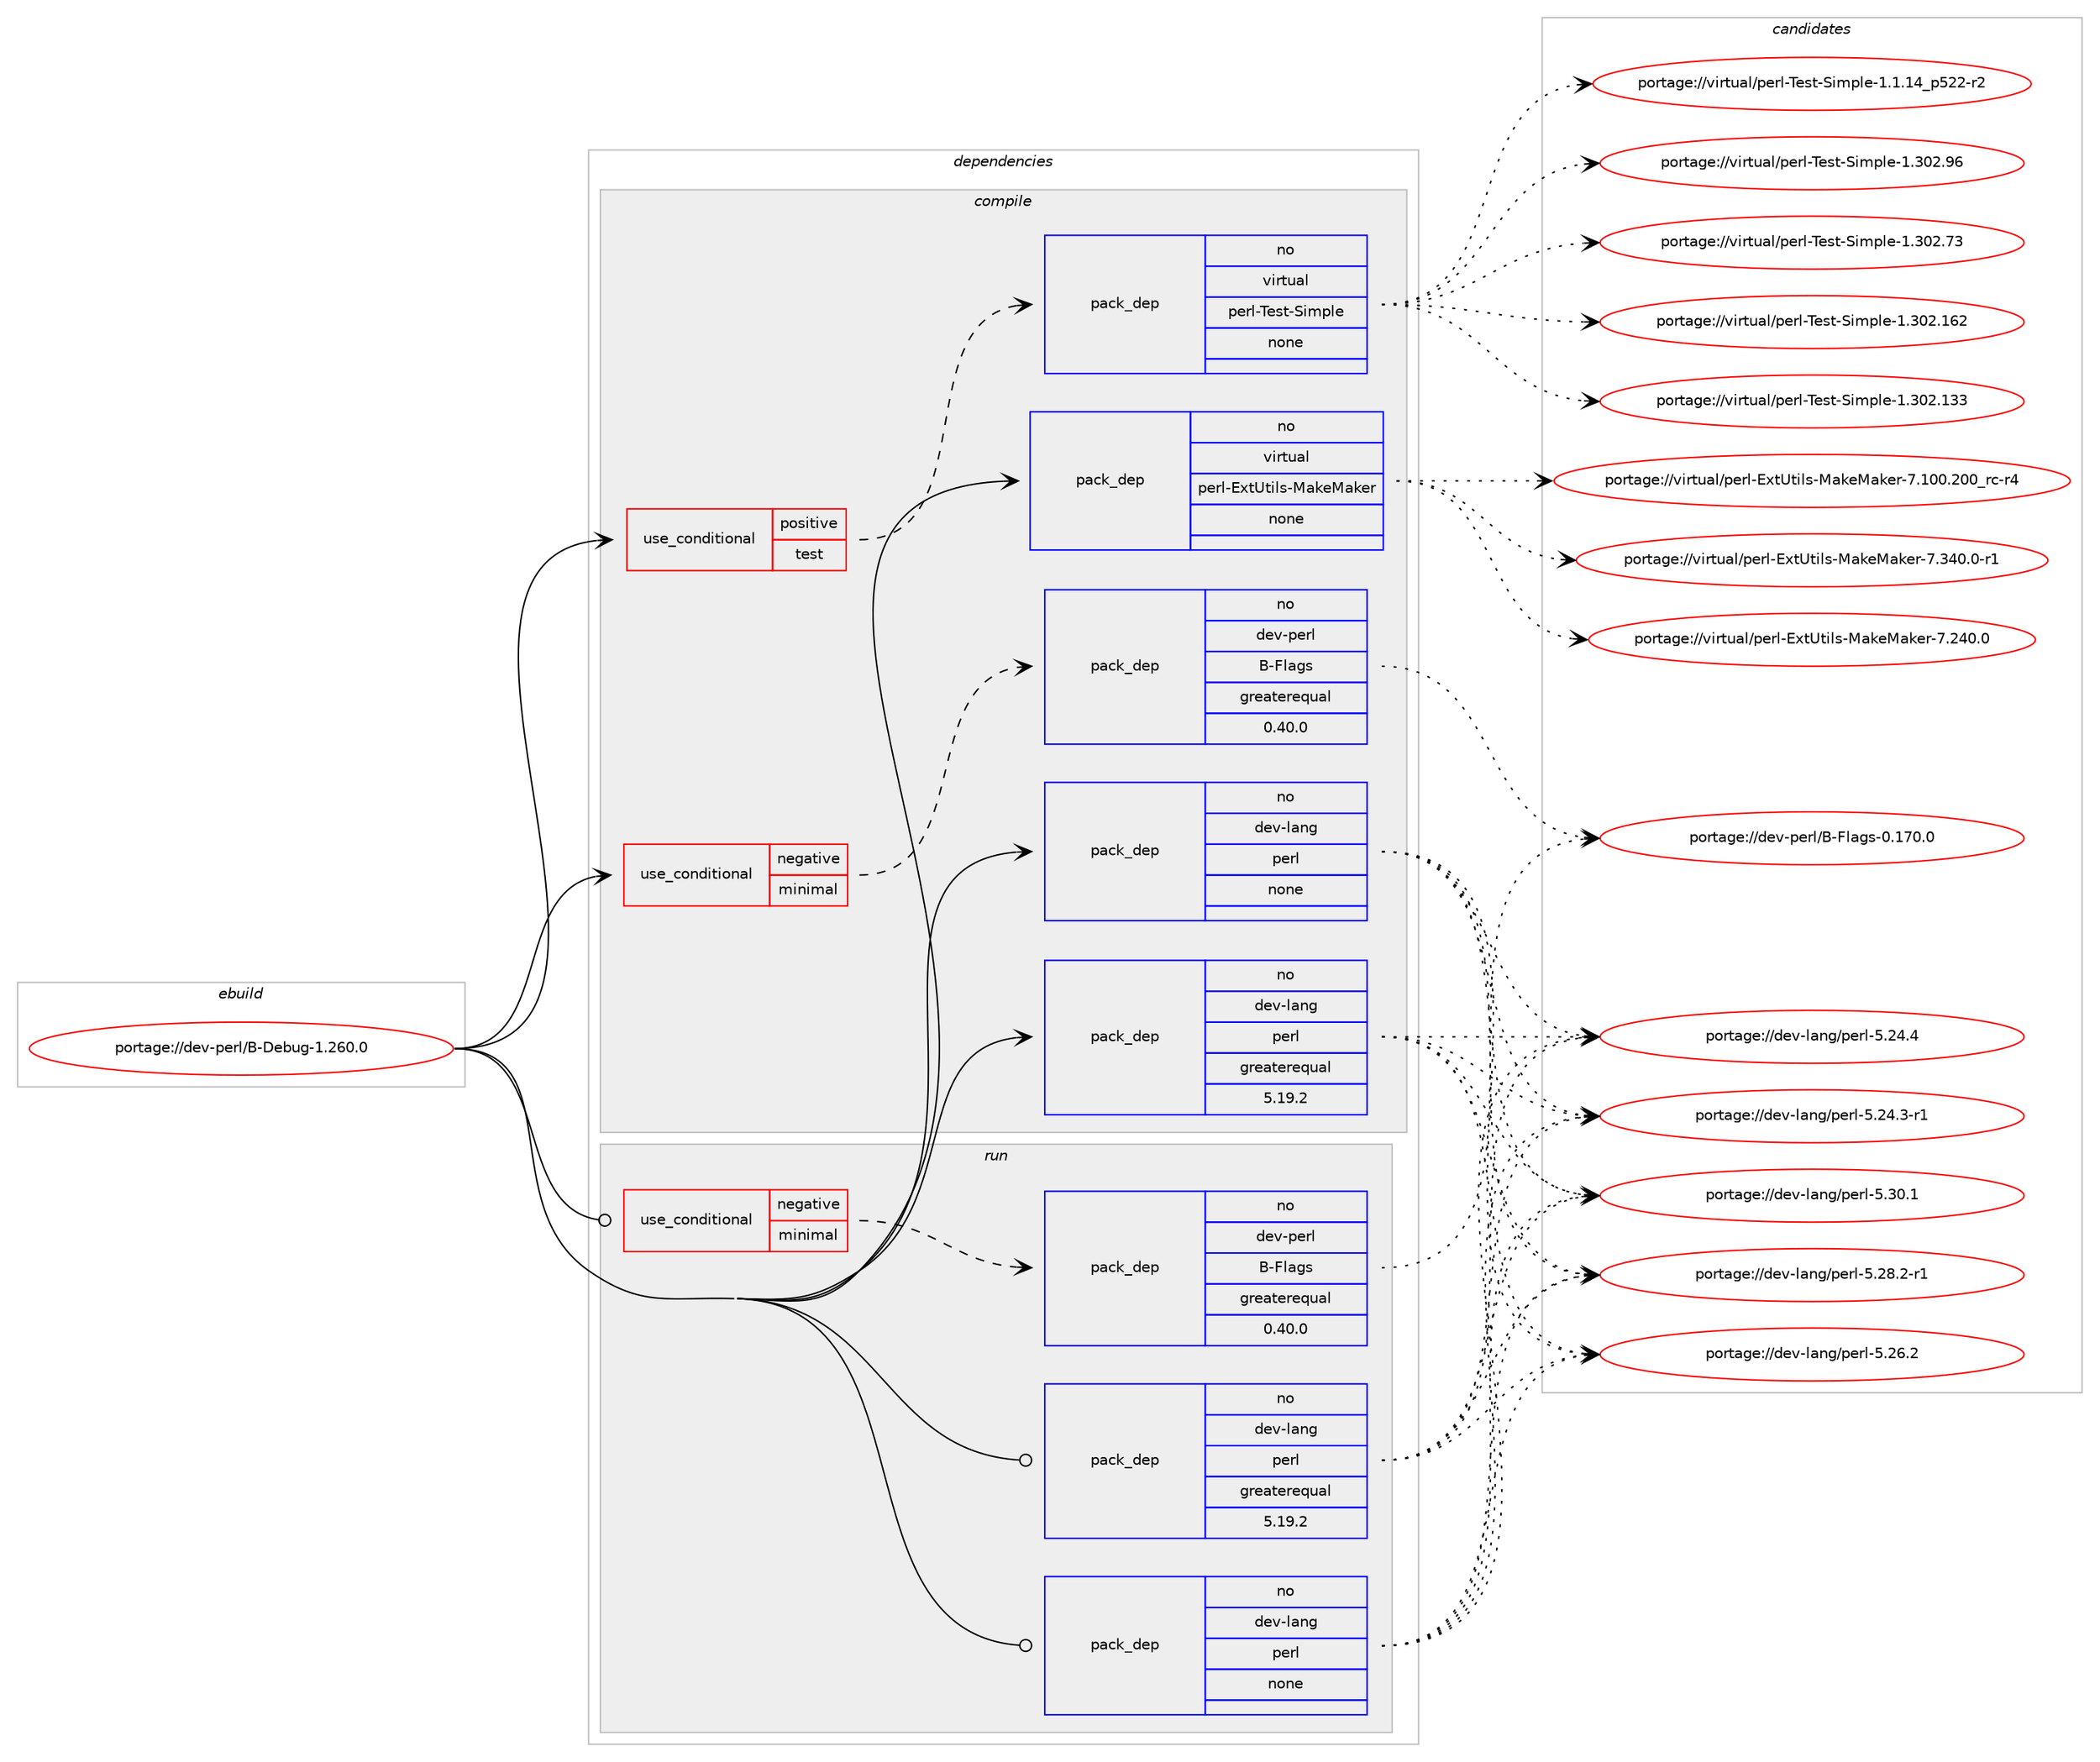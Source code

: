 digraph prolog {

# *************
# Graph options
# *************

newrank=true;
concentrate=true;
compound=true;
graph [rankdir=LR,fontname=Helvetica,fontsize=10,ranksep=1.5];#, ranksep=2.5, nodesep=0.2];
edge  [arrowhead=vee];
node  [fontname=Helvetica,fontsize=10];

# **********
# The ebuild
# **********

subgraph cluster_leftcol {
color=gray;
label=<<i>ebuild</i>>;
id [label="portage://dev-perl/B-Debug-1.260.0", color=red, width=4, href="../dev-perl/B-Debug-1.260.0.svg"];
}

# ****************
# The dependencies
# ****************

subgraph cluster_midcol {
color=gray;
label=<<i>dependencies</i>>;
subgraph cluster_compile {
fillcolor="#eeeeee";
style=filled;
label=<<i>compile</i>>;
subgraph cond122696 {
dependency499859 [label=<<TABLE BORDER="0" CELLBORDER="1" CELLSPACING="0" CELLPADDING="4"><TR><TD ROWSPAN="3" CELLPADDING="10">use_conditional</TD></TR><TR><TD>negative</TD></TR><TR><TD>minimal</TD></TR></TABLE>>, shape=none, color=red];
subgraph pack372060 {
dependency499860 [label=<<TABLE BORDER="0" CELLBORDER="1" CELLSPACING="0" CELLPADDING="4" WIDTH="220"><TR><TD ROWSPAN="6" CELLPADDING="30">pack_dep</TD></TR><TR><TD WIDTH="110">no</TD></TR><TR><TD>dev-perl</TD></TR><TR><TD>B-Flags</TD></TR><TR><TD>greaterequal</TD></TR><TR><TD>0.40.0</TD></TR></TABLE>>, shape=none, color=blue];
}
dependency499859:e -> dependency499860:w [weight=20,style="dashed",arrowhead="vee"];
}
id:e -> dependency499859:w [weight=20,style="solid",arrowhead="vee"];
subgraph cond122697 {
dependency499861 [label=<<TABLE BORDER="0" CELLBORDER="1" CELLSPACING="0" CELLPADDING="4"><TR><TD ROWSPAN="3" CELLPADDING="10">use_conditional</TD></TR><TR><TD>positive</TD></TR><TR><TD>test</TD></TR></TABLE>>, shape=none, color=red];
subgraph pack372061 {
dependency499862 [label=<<TABLE BORDER="0" CELLBORDER="1" CELLSPACING="0" CELLPADDING="4" WIDTH="220"><TR><TD ROWSPAN="6" CELLPADDING="30">pack_dep</TD></TR><TR><TD WIDTH="110">no</TD></TR><TR><TD>virtual</TD></TR><TR><TD>perl-Test-Simple</TD></TR><TR><TD>none</TD></TR><TR><TD></TD></TR></TABLE>>, shape=none, color=blue];
}
dependency499861:e -> dependency499862:w [weight=20,style="dashed",arrowhead="vee"];
}
id:e -> dependency499861:w [weight=20,style="solid",arrowhead="vee"];
subgraph pack372062 {
dependency499863 [label=<<TABLE BORDER="0" CELLBORDER="1" CELLSPACING="0" CELLPADDING="4" WIDTH="220"><TR><TD ROWSPAN="6" CELLPADDING="30">pack_dep</TD></TR><TR><TD WIDTH="110">no</TD></TR><TR><TD>dev-lang</TD></TR><TR><TD>perl</TD></TR><TR><TD>greaterequal</TD></TR><TR><TD>5.19.2</TD></TR></TABLE>>, shape=none, color=blue];
}
id:e -> dependency499863:w [weight=20,style="solid",arrowhead="vee"];
subgraph pack372063 {
dependency499864 [label=<<TABLE BORDER="0" CELLBORDER="1" CELLSPACING="0" CELLPADDING="4" WIDTH="220"><TR><TD ROWSPAN="6" CELLPADDING="30">pack_dep</TD></TR><TR><TD WIDTH="110">no</TD></TR><TR><TD>dev-lang</TD></TR><TR><TD>perl</TD></TR><TR><TD>none</TD></TR><TR><TD></TD></TR></TABLE>>, shape=none, color=blue];
}
id:e -> dependency499864:w [weight=20,style="solid",arrowhead="vee"];
subgraph pack372064 {
dependency499865 [label=<<TABLE BORDER="0" CELLBORDER="1" CELLSPACING="0" CELLPADDING="4" WIDTH="220"><TR><TD ROWSPAN="6" CELLPADDING="30">pack_dep</TD></TR><TR><TD WIDTH="110">no</TD></TR><TR><TD>virtual</TD></TR><TR><TD>perl-ExtUtils-MakeMaker</TD></TR><TR><TD>none</TD></TR><TR><TD></TD></TR></TABLE>>, shape=none, color=blue];
}
id:e -> dependency499865:w [weight=20,style="solid",arrowhead="vee"];
}
subgraph cluster_compileandrun {
fillcolor="#eeeeee";
style=filled;
label=<<i>compile and run</i>>;
}
subgraph cluster_run {
fillcolor="#eeeeee";
style=filled;
label=<<i>run</i>>;
subgraph cond122698 {
dependency499866 [label=<<TABLE BORDER="0" CELLBORDER="1" CELLSPACING="0" CELLPADDING="4"><TR><TD ROWSPAN="3" CELLPADDING="10">use_conditional</TD></TR><TR><TD>negative</TD></TR><TR><TD>minimal</TD></TR></TABLE>>, shape=none, color=red];
subgraph pack372065 {
dependency499867 [label=<<TABLE BORDER="0" CELLBORDER="1" CELLSPACING="0" CELLPADDING="4" WIDTH="220"><TR><TD ROWSPAN="6" CELLPADDING="30">pack_dep</TD></TR><TR><TD WIDTH="110">no</TD></TR><TR><TD>dev-perl</TD></TR><TR><TD>B-Flags</TD></TR><TR><TD>greaterequal</TD></TR><TR><TD>0.40.0</TD></TR></TABLE>>, shape=none, color=blue];
}
dependency499866:e -> dependency499867:w [weight=20,style="dashed",arrowhead="vee"];
}
id:e -> dependency499866:w [weight=20,style="solid",arrowhead="odot"];
subgraph pack372066 {
dependency499868 [label=<<TABLE BORDER="0" CELLBORDER="1" CELLSPACING="0" CELLPADDING="4" WIDTH="220"><TR><TD ROWSPAN="6" CELLPADDING="30">pack_dep</TD></TR><TR><TD WIDTH="110">no</TD></TR><TR><TD>dev-lang</TD></TR><TR><TD>perl</TD></TR><TR><TD>greaterequal</TD></TR><TR><TD>5.19.2</TD></TR></TABLE>>, shape=none, color=blue];
}
id:e -> dependency499868:w [weight=20,style="solid",arrowhead="odot"];
subgraph pack372067 {
dependency499869 [label=<<TABLE BORDER="0" CELLBORDER="1" CELLSPACING="0" CELLPADDING="4" WIDTH="220"><TR><TD ROWSPAN="6" CELLPADDING="30">pack_dep</TD></TR><TR><TD WIDTH="110">no</TD></TR><TR><TD>dev-lang</TD></TR><TR><TD>perl</TD></TR><TR><TD>none</TD></TR><TR><TD></TD></TR></TABLE>>, shape=none, color=blue];
}
id:e -> dependency499869:w [weight=20,style="solid",arrowhead="odot"];
}
}

# **************
# The candidates
# **************

subgraph cluster_choices {
rank=same;
color=gray;
label=<<i>candidates</i>>;

subgraph choice372060 {
color=black;
nodesep=1;
choice1001011184511210111410847664570108971031154548464955484648 [label="portage://dev-perl/B-Flags-0.170.0", color=red, width=4,href="../dev-perl/B-Flags-0.170.0.svg"];
dependency499860:e -> choice1001011184511210111410847664570108971031154548464955484648:w [style=dotted,weight="100"];
}
subgraph choice372061 {
color=black;
nodesep=1;
choice118105114116117971084711210111410845841011151164583105109112108101454946514850465754 [label="portage://virtual/perl-Test-Simple-1.302.96", color=red, width=4,href="../virtual/perl-Test-Simple-1.302.96.svg"];
choice118105114116117971084711210111410845841011151164583105109112108101454946514850465551 [label="portage://virtual/perl-Test-Simple-1.302.73", color=red, width=4,href="../virtual/perl-Test-Simple-1.302.73.svg"];
choice11810511411611797108471121011141084584101115116458310510911210810145494651485046495450 [label="portage://virtual/perl-Test-Simple-1.302.162", color=red, width=4,href="../virtual/perl-Test-Simple-1.302.162.svg"];
choice11810511411611797108471121011141084584101115116458310510911210810145494651485046495151 [label="portage://virtual/perl-Test-Simple-1.302.133", color=red, width=4,href="../virtual/perl-Test-Simple-1.302.133.svg"];
choice11810511411611797108471121011141084584101115116458310510911210810145494649464952951125350504511450 [label="portage://virtual/perl-Test-Simple-1.1.14_p522-r2", color=red, width=4,href="../virtual/perl-Test-Simple-1.1.14_p522-r2.svg"];
dependency499862:e -> choice118105114116117971084711210111410845841011151164583105109112108101454946514850465754:w [style=dotted,weight="100"];
dependency499862:e -> choice118105114116117971084711210111410845841011151164583105109112108101454946514850465551:w [style=dotted,weight="100"];
dependency499862:e -> choice11810511411611797108471121011141084584101115116458310510911210810145494651485046495450:w [style=dotted,weight="100"];
dependency499862:e -> choice11810511411611797108471121011141084584101115116458310510911210810145494651485046495151:w [style=dotted,weight="100"];
dependency499862:e -> choice11810511411611797108471121011141084584101115116458310510911210810145494649464952951125350504511450:w [style=dotted,weight="100"];
}
subgraph choice372062 {
color=black;
nodesep=1;
choice10010111845108971101034711210111410845534651484649 [label="portage://dev-lang/perl-5.30.1", color=red, width=4,href="../dev-lang/perl-5.30.1.svg"];
choice100101118451089711010347112101114108455346505646504511449 [label="portage://dev-lang/perl-5.28.2-r1", color=red, width=4,href="../dev-lang/perl-5.28.2-r1.svg"];
choice10010111845108971101034711210111410845534650544650 [label="portage://dev-lang/perl-5.26.2", color=red, width=4,href="../dev-lang/perl-5.26.2.svg"];
choice10010111845108971101034711210111410845534650524652 [label="portage://dev-lang/perl-5.24.4", color=red, width=4,href="../dev-lang/perl-5.24.4.svg"];
choice100101118451089711010347112101114108455346505246514511449 [label="portage://dev-lang/perl-5.24.3-r1", color=red, width=4,href="../dev-lang/perl-5.24.3-r1.svg"];
dependency499863:e -> choice10010111845108971101034711210111410845534651484649:w [style=dotted,weight="100"];
dependency499863:e -> choice100101118451089711010347112101114108455346505646504511449:w [style=dotted,weight="100"];
dependency499863:e -> choice10010111845108971101034711210111410845534650544650:w [style=dotted,weight="100"];
dependency499863:e -> choice10010111845108971101034711210111410845534650524652:w [style=dotted,weight="100"];
dependency499863:e -> choice100101118451089711010347112101114108455346505246514511449:w [style=dotted,weight="100"];
}
subgraph choice372063 {
color=black;
nodesep=1;
choice10010111845108971101034711210111410845534651484649 [label="portage://dev-lang/perl-5.30.1", color=red, width=4,href="../dev-lang/perl-5.30.1.svg"];
choice100101118451089711010347112101114108455346505646504511449 [label="portage://dev-lang/perl-5.28.2-r1", color=red, width=4,href="../dev-lang/perl-5.28.2-r1.svg"];
choice10010111845108971101034711210111410845534650544650 [label="portage://dev-lang/perl-5.26.2", color=red, width=4,href="../dev-lang/perl-5.26.2.svg"];
choice10010111845108971101034711210111410845534650524652 [label="portage://dev-lang/perl-5.24.4", color=red, width=4,href="../dev-lang/perl-5.24.4.svg"];
choice100101118451089711010347112101114108455346505246514511449 [label="portage://dev-lang/perl-5.24.3-r1", color=red, width=4,href="../dev-lang/perl-5.24.3-r1.svg"];
dependency499864:e -> choice10010111845108971101034711210111410845534651484649:w [style=dotted,weight="100"];
dependency499864:e -> choice100101118451089711010347112101114108455346505646504511449:w [style=dotted,weight="100"];
dependency499864:e -> choice10010111845108971101034711210111410845534650544650:w [style=dotted,weight="100"];
dependency499864:e -> choice10010111845108971101034711210111410845534650524652:w [style=dotted,weight="100"];
dependency499864:e -> choice100101118451089711010347112101114108455346505246514511449:w [style=dotted,weight="100"];
}
subgraph choice372064 {
color=black;
nodesep=1;
choice1181051141161179710847112101114108456912011685116105108115457797107101779710710111445554651524846484511449 [label="portage://virtual/perl-ExtUtils-MakeMaker-7.340.0-r1", color=red, width=4,href="../virtual/perl-ExtUtils-MakeMaker-7.340.0-r1.svg"];
choice118105114116117971084711210111410845691201168511610510811545779710710177971071011144555465052484648 [label="portage://virtual/perl-ExtUtils-MakeMaker-7.240.0", color=red, width=4,href="../virtual/perl-ExtUtils-MakeMaker-7.240.0.svg"];
choice118105114116117971084711210111410845691201168511610510811545779710710177971071011144555464948484650484895114994511452 [label="portage://virtual/perl-ExtUtils-MakeMaker-7.100.200_rc-r4", color=red, width=4,href="../virtual/perl-ExtUtils-MakeMaker-7.100.200_rc-r4.svg"];
dependency499865:e -> choice1181051141161179710847112101114108456912011685116105108115457797107101779710710111445554651524846484511449:w [style=dotted,weight="100"];
dependency499865:e -> choice118105114116117971084711210111410845691201168511610510811545779710710177971071011144555465052484648:w [style=dotted,weight="100"];
dependency499865:e -> choice118105114116117971084711210111410845691201168511610510811545779710710177971071011144555464948484650484895114994511452:w [style=dotted,weight="100"];
}
subgraph choice372065 {
color=black;
nodesep=1;
choice1001011184511210111410847664570108971031154548464955484648 [label="portage://dev-perl/B-Flags-0.170.0", color=red, width=4,href="../dev-perl/B-Flags-0.170.0.svg"];
dependency499867:e -> choice1001011184511210111410847664570108971031154548464955484648:w [style=dotted,weight="100"];
}
subgraph choice372066 {
color=black;
nodesep=1;
choice10010111845108971101034711210111410845534651484649 [label="portage://dev-lang/perl-5.30.1", color=red, width=4,href="../dev-lang/perl-5.30.1.svg"];
choice100101118451089711010347112101114108455346505646504511449 [label="portage://dev-lang/perl-5.28.2-r1", color=red, width=4,href="../dev-lang/perl-5.28.2-r1.svg"];
choice10010111845108971101034711210111410845534650544650 [label="portage://dev-lang/perl-5.26.2", color=red, width=4,href="../dev-lang/perl-5.26.2.svg"];
choice10010111845108971101034711210111410845534650524652 [label="portage://dev-lang/perl-5.24.4", color=red, width=4,href="../dev-lang/perl-5.24.4.svg"];
choice100101118451089711010347112101114108455346505246514511449 [label="portage://dev-lang/perl-5.24.3-r1", color=red, width=4,href="../dev-lang/perl-5.24.3-r1.svg"];
dependency499868:e -> choice10010111845108971101034711210111410845534651484649:w [style=dotted,weight="100"];
dependency499868:e -> choice100101118451089711010347112101114108455346505646504511449:w [style=dotted,weight="100"];
dependency499868:e -> choice10010111845108971101034711210111410845534650544650:w [style=dotted,weight="100"];
dependency499868:e -> choice10010111845108971101034711210111410845534650524652:w [style=dotted,weight="100"];
dependency499868:e -> choice100101118451089711010347112101114108455346505246514511449:w [style=dotted,weight="100"];
}
subgraph choice372067 {
color=black;
nodesep=1;
choice10010111845108971101034711210111410845534651484649 [label="portage://dev-lang/perl-5.30.1", color=red, width=4,href="../dev-lang/perl-5.30.1.svg"];
choice100101118451089711010347112101114108455346505646504511449 [label="portage://dev-lang/perl-5.28.2-r1", color=red, width=4,href="../dev-lang/perl-5.28.2-r1.svg"];
choice10010111845108971101034711210111410845534650544650 [label="portage://dev-lang/perl-5.26.2", color=red, width=4,href="../dev-lang/perl-5.26.2.svg"];
choice10010111845108971101034711210111410845534650524652 [label="portage://dev-lang/perl-5.24.4", color=red, width=4,href="../dev-lang/perl-5.24.4.svg"];
choice100101118451089711010347112101114108455346505246514511449 [label="portage://dev-lang/perl-5.24.3-r1", color=red, width=4,href="../dev-lang/perl-5.24.3-r1.svg"];
dependency499869:e -> choice10010111845108971101034711210111410845534651484649:w [style=dotted,weight="100"];
dependency499869:e -> choice100101118451089711010347112101114108455346505646504511449:w [style=dotted,weight="100"];
dependency499869:e -> choice10010111845108971101034711210111410845534650544650:w [style=dotted,weight="100"];
dependency499869:e -> choice10010111845108971101034711210111410845534650524652:w [style=dotted,weight="100"];
dependency499869:e -> choice100101118451089711010347112101114108455346505246514511449:w [style=dotted,weight="100"];
}
}

}
